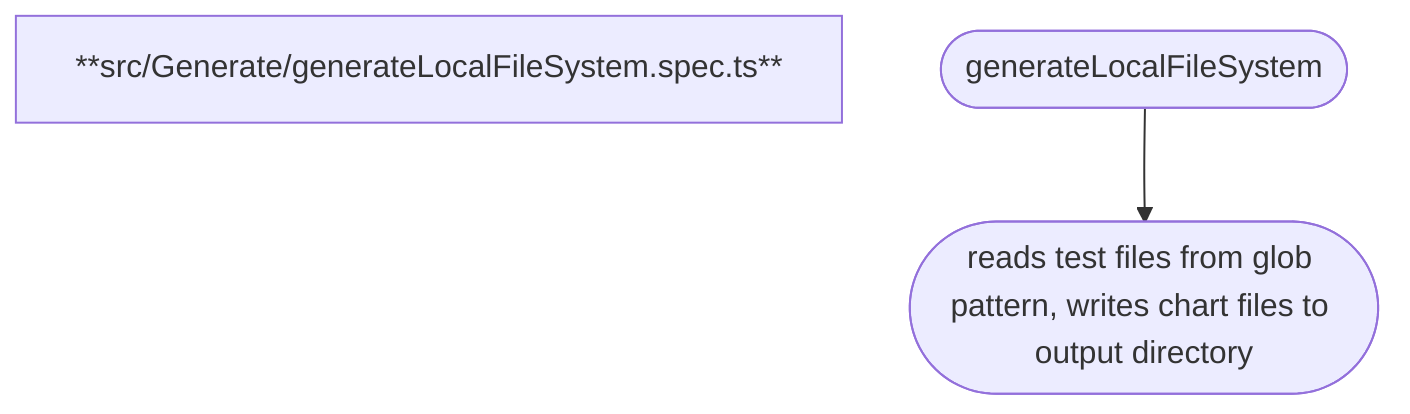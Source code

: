 flowchart TD
title["**src/Generate/generateLocalFileSystem.spec.ts**"]
N0(["generateLocalFileSystem"])
N1(["reads test files from glob pattern, writes chart files to output directory"])
N0 --> N1